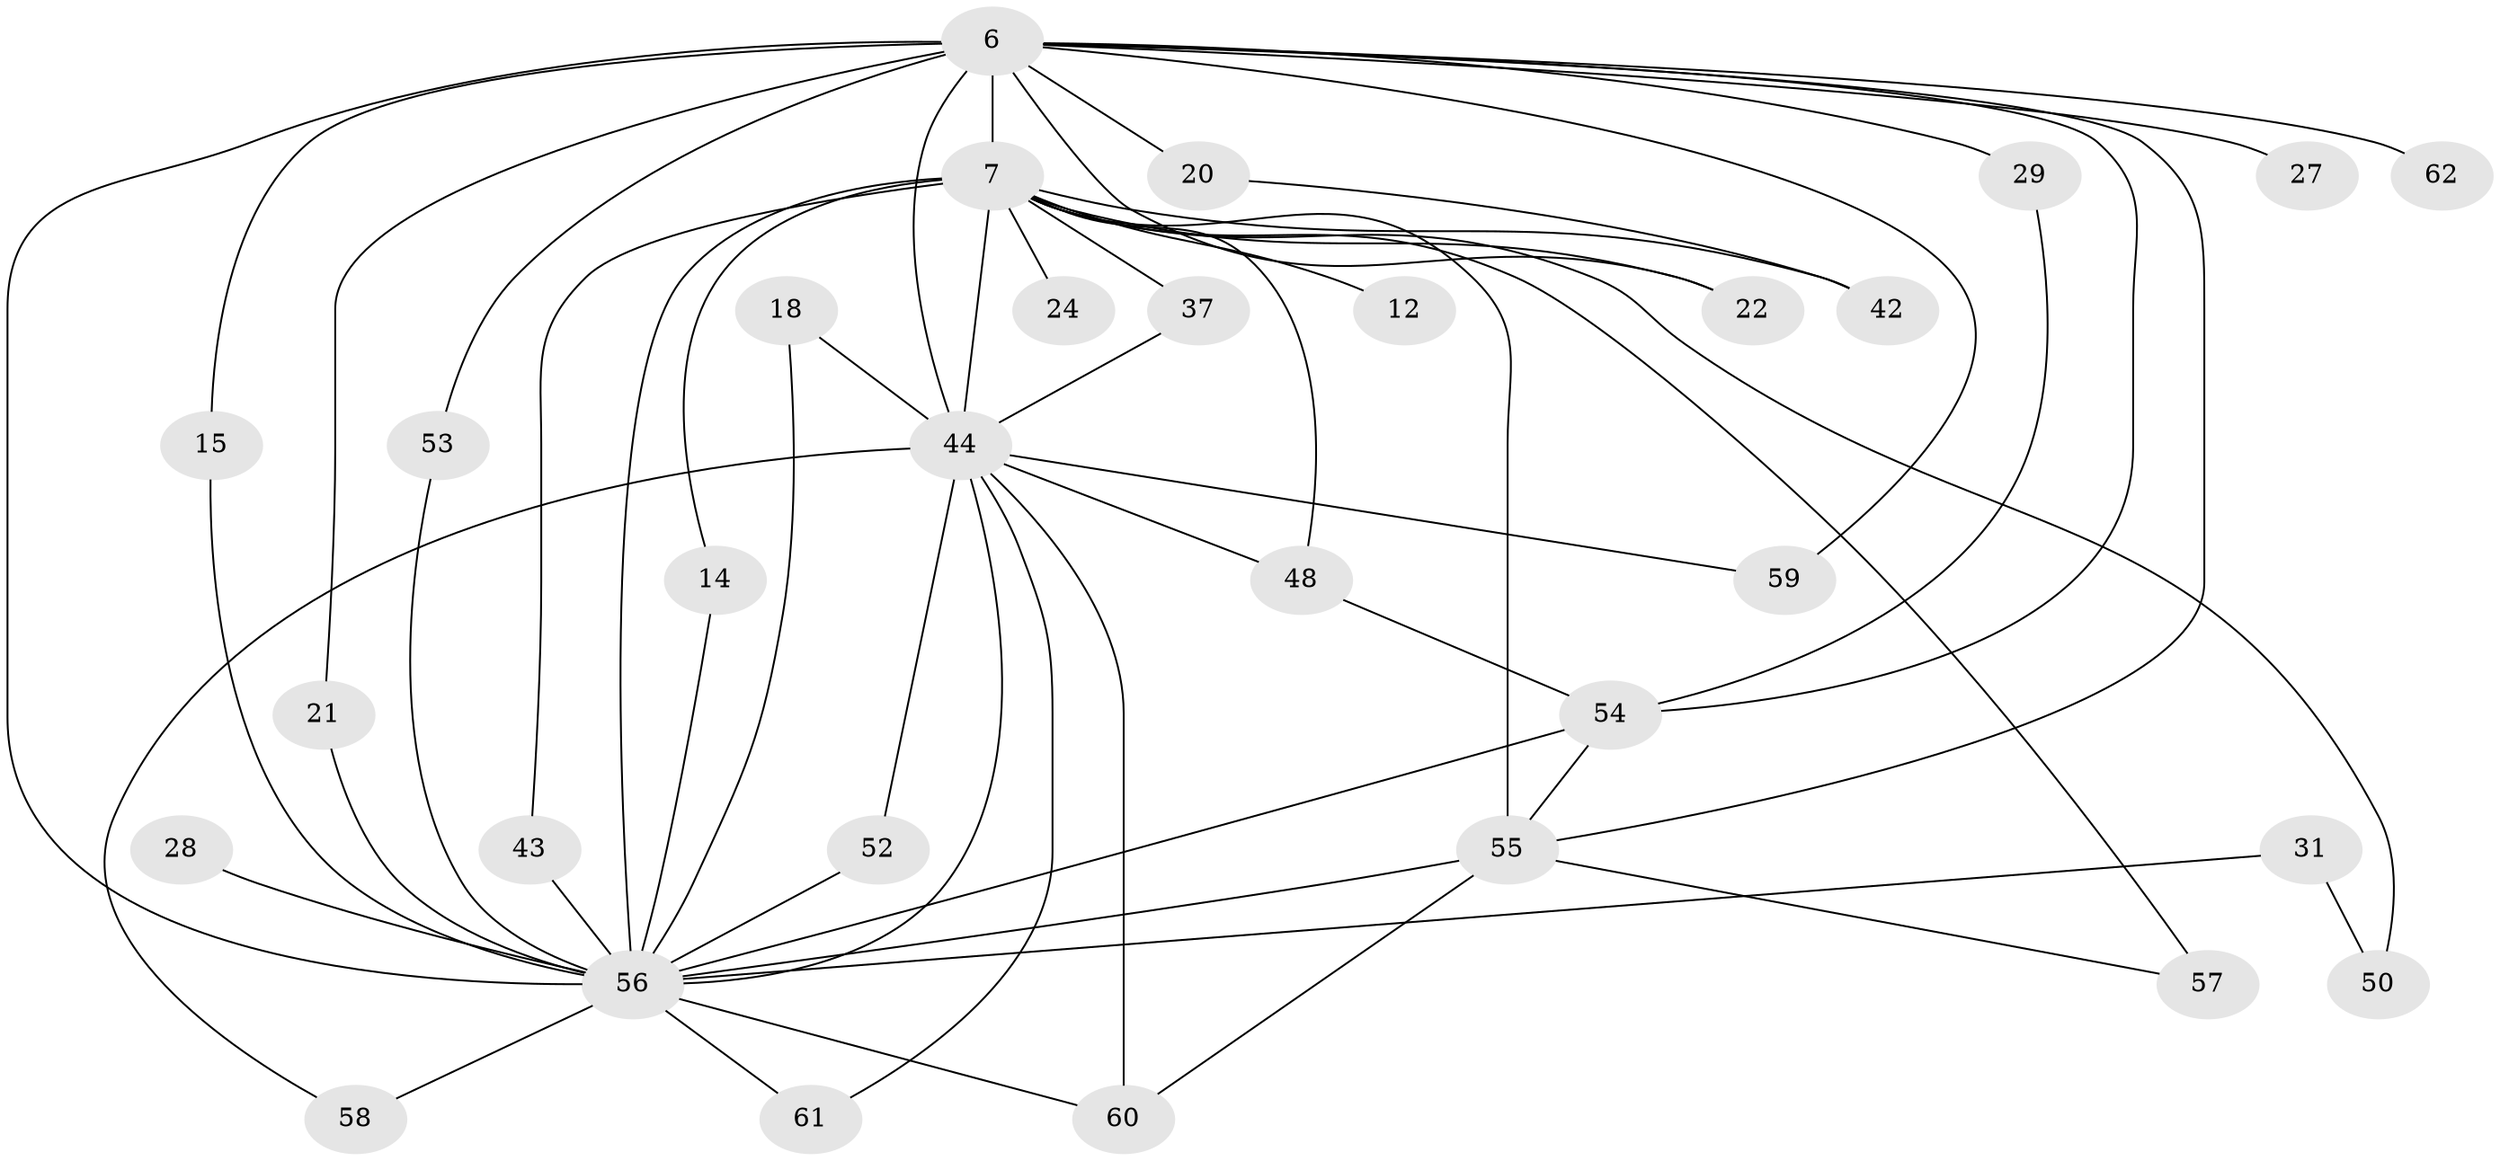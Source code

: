 // original degree distribution, {19: 0.016129032258064516, 15: 0.03225806451612903, 18: 0.03225806451612903, 14: 0.06451612903225806, 22: 0.016129032258064516, 4: 0.03225806451612903, 2: 0.4838709677419355, 7: 0.016129032258064516, 3: 0.2903225806451613, 6: 0.016129032258064516}
// Generated by graph-tools (version 1.1) at 2025/45/03/09/25 04:45:47]
// undirected, 31 vertices, 57 edges
graph export_dot {
graph [start="1"]
  node [color=gray90,style=filled];
  6 [super="+4+5"];
  7 [super="+3"];
  12;
  14;
  15;
  18;
  20 [super="+11"];
  21;
  22;
  24;
  27;
  28;
  29 [super="+16"];
  31 [super="+30"];
  37;
  42;
  43 [super="+39"];
  44 [super="+10"];
  48 [super="+32+35"];
  50;
  52 [super="+36"];
  53;
  54 [super="+47+45"];
  55 [super="+17+49"];
  56 [super="+26+40+8"];
  57 [super="+46"];
  58;
  59;
  60 [super="+51"];
  61;
  62;
  6 -- 7 [weight=8];
  6 -- 27 [weight=2];
  6 -- 44 [weight=9];
  6 -- 59;
  6 -- 62 [weight=2];
  6 -- 15;
  6 -- 22;
  6 -- 29 [weight=3];
  6 -- 20 [weight=3];
  6 -- 53;
  6 -- 21;
  6 -- 54 [weight=3];
  6 -- 55 [weight=2];
  6 -- 56 [weight=9];
  7 -- 12 [weight=2];
  7 -- 14;
  7 -- 22;
  7 -- 24 [weight=2];
  7 -- 42;
  7 -- 55 [weight=3];
  7 -- 37;
  7 -- 50;
  7 -- 57 [weight=2];
  7 -- 43;
  7 -- 44 [weight=4];
  7 -- 48 [weight=2];
  7 -- 56 [weight=5];
  14 -- 56;
  15 -- 56;
  18 -- 44;
  18 -- 56;
  20 -- 42;
  21 -- 56;
  28 -- 56;
  29 -- 54;
  31 -- 50;
  31 -- 56 [weight=3];
  37 -- 44;
  43 -- 56 [weight=2];
  44 -- 58;
  44 -- 52;
  44 -- 59;
  44 -- 61;
  44 -- 48;
  44 -- 56 [weight=5];
  44 -- 60;
  48 -- 54;
  52 -- 56 [weight=2];
  53 -- 56;
  54 -- 56 [weight=4];
  54 -- 55;
  55 -- 57;
  55 -- 56;
  55 -- 60;
  56 -- 60;
  56 -- 58;
  56 -- 61;
}

